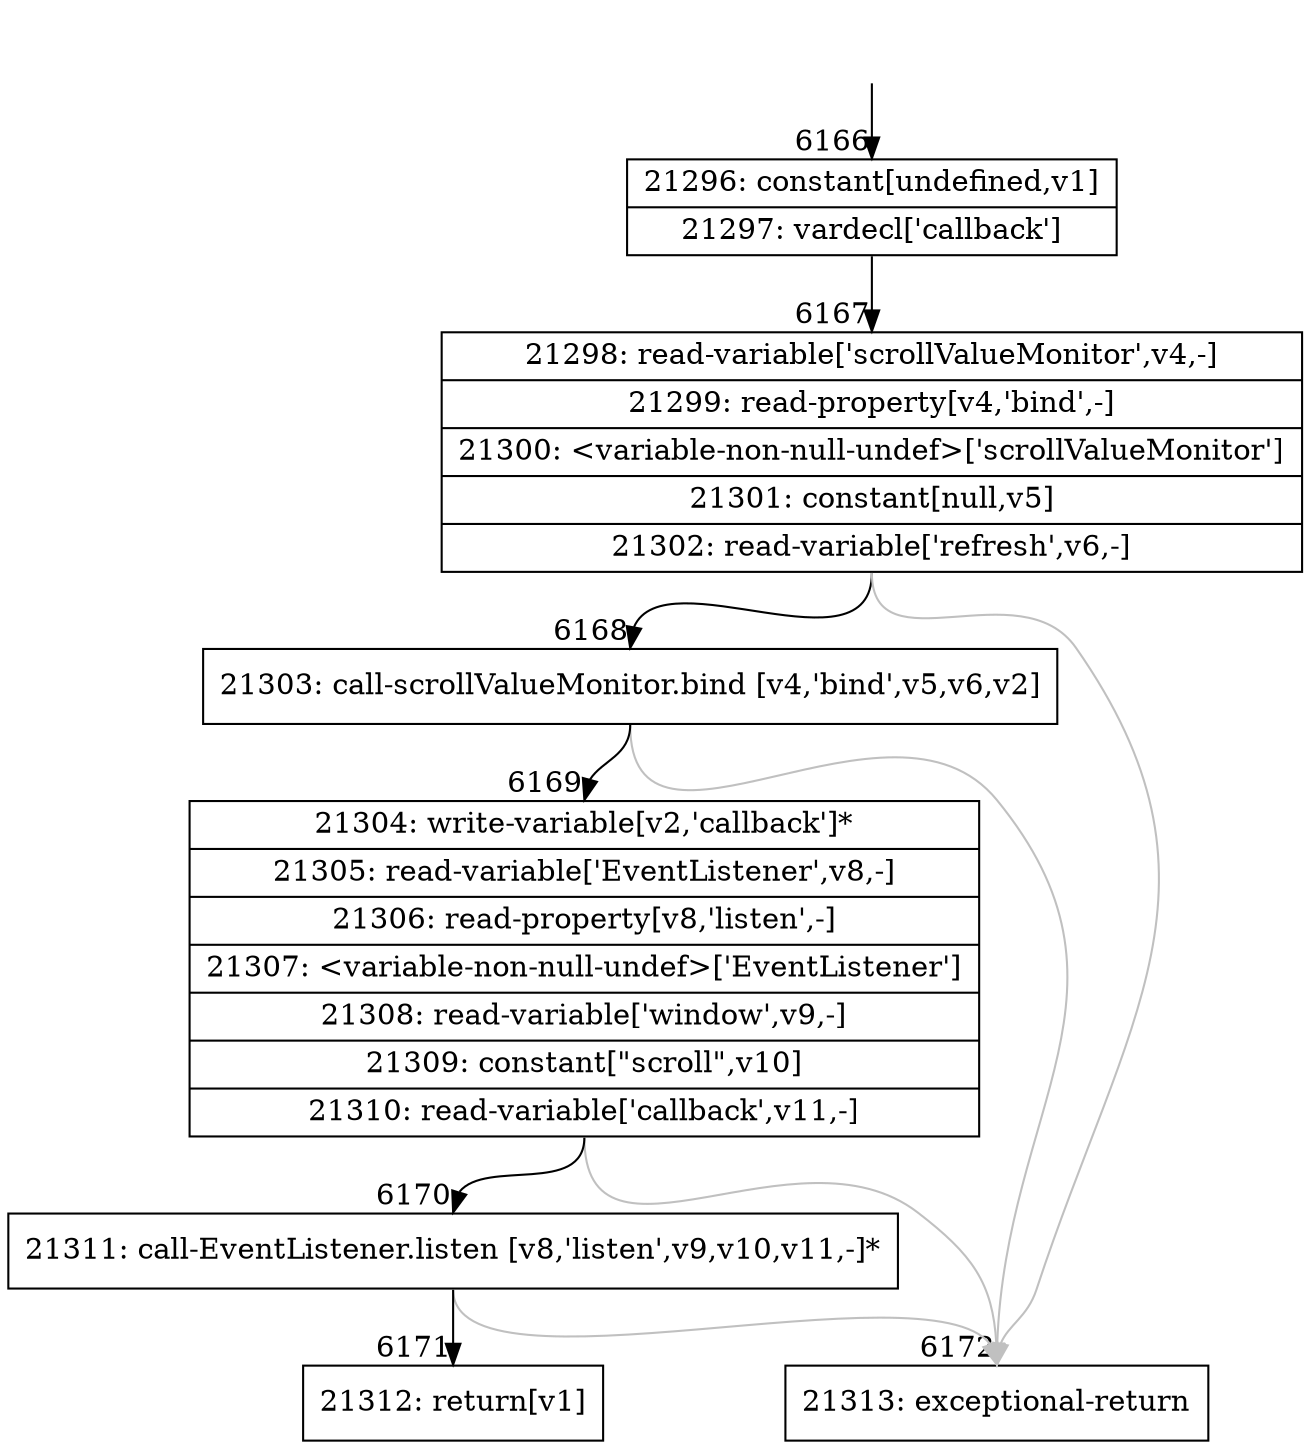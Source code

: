 digraph {
rankdir="TD"
BB_entry424[shape=none,label=""];
BB_entry424 -> BB6166 [tailport=s, headport=n, headlabel="    6166"]
BB6166 [shape=record label="{21296: constant[undefined,v1]|21297: vardecl['callback']}" ] 
BB6166 -> BB6167 [tailport=s, headport=n, headlabel="      6167"]
BB6167 [shape=record label="{21298: read-variable['scrollValueMonitor',v4,-]|21299: read-property[v4,'bind',-]|21300: \<variable-non-null-undef\>['scrollValueMonitor']|21301: constant[null,v5]|21302: read-variable['refresh',v6,-]}" ] 
BB6167 -> BB6168 [tailport=s, headport=n, headlabel="      6168"]
BB6167 -> BB6172 [tailport=s, headport=n, color=gray, headlabel="      6172"]
BB6168 [shape=record label="{21303: call-scrollValueMonitor.bind [v4,'bind',v5,v6,v2]}" ] 
BB6168 -> BB6169 [tailport=s, headport=n, headlabel="      6169"]
BB6168 -> BB6172 [tailport=s, headport=n, color=gray]
BB6169 [shape=record label="{21304: write-variable[v2,'callback']*|21305: read-variable['EventListener',v8,-]|21306: read-property[v8,'listen',-]|21307: \<variable-non-null-undef\>['EventListener']|21308: read-variable['window',v9,-]|21309: constant[\"scroll\",v10]|21310: read-variable['callback',v11,-]}" ] 
BB6169 -> BB6170 [tailport=s, headport=n, headlabel="      6170"]
BB6169 -> BB6172 [tailport=s, headport=n, color=gray]
BB6170 [shape=record label="{21311: call-EventListener.listen [v8,'listen',v9,v10,v11,-]*}" ] 
BB6170 -> BB6171 [tailport=s, headport=n, headlabel="      6171"]
BB6170 -> BB6172 [tailport=s, headport=n, color=gray]
BB6171 [shape=record label="{21312: return[v1]}" ] 
BB6172 [shape=record label="{21313: exceptional-return}" ] 
//#$~ 10938
}
